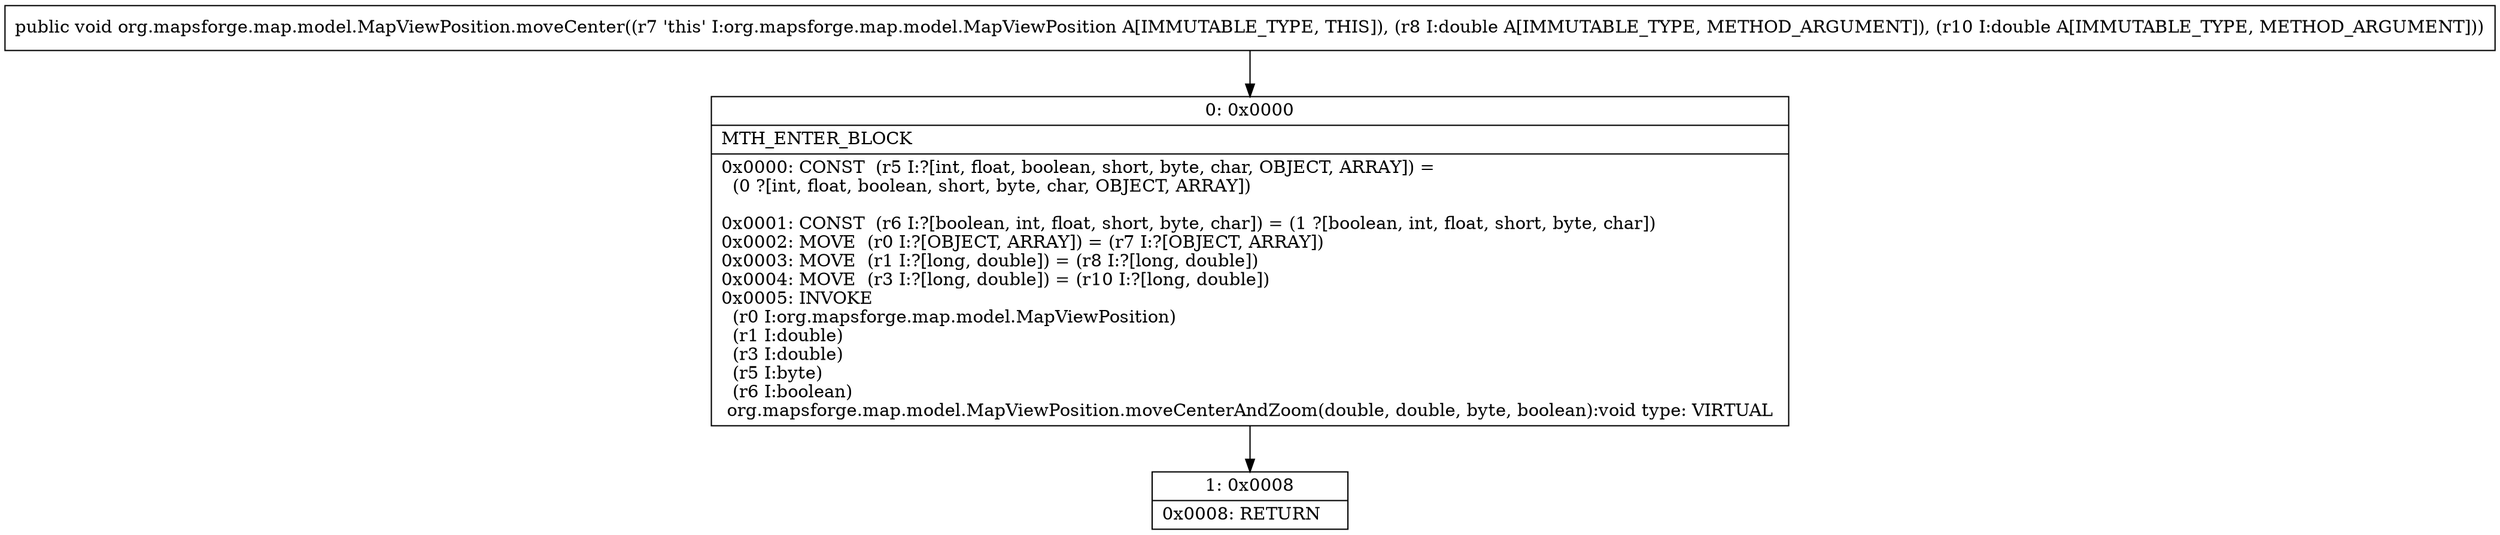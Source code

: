 digraph "CFG fororg.mapsforge.map.model.MapViewPosition.moveCenter(DD)V" {
Node_0 [shape=record,label="{0\:\ 0x0000|MTH_ENTER_BLOCK\l|0x0000: CONST  (r5 I:?[int, float, boolean, short, byte, char, OBJECT, ARRAY]) = \l  (0 ?[int, float, boolean, short, byte, char, OBJECT, ARRAY])\l \l0x0001: CONST  (r6 I:?[boolean, int, float, short, byte, char]) = (1 ?[boolean, int, float, short, byte, char]) \l0x0002: MOVE  (r0 I:?[OBJECT, ARRAY]) = (r7 I:?[OBJECT, ARRAY]) \l0x0003: MOVE  (r1 I:?[long, double]) = (r8 I:?[long, double]) \l0x0004: MOVE  (r3 I:?[long, double]) = (r10 I:?[long, double]) \l0x0005: INVOKE  \l  (r0 I:org.mapsforge.map.model.MapViewPosition)\l  (r1 I:double)\l  (r3 I:double)\l  (r5 I:byte)\l  (r6 I:boolean)\l org.mapsforge.map.model.MapViewPosition.moveCenterAndZoom(double, double, byte, boolean):void type: VIRTUAL \l}"];
Node_1 [shape=record,label="{1\:\ 0x0008|0x0008: RETURN   \l}"];
MethodNode[shape=record,label="{public void org.mapsforge.map.model.MapViewPosition.moveCenter((r7 'this' I:org.mapsforge.map.model.MapViewPosition A[IMMUTABLE_TYPE, THIS]), (r8 I:double A[IMMUTABLE_TYPE, METHOD_ARGUMENT]), (r10 I:double A[IMMUTABLE_TYPE, METHOD_ARGUMENT])) }"];
MethodNode -> Node_0;
Node_0 -> Node_1;
}


